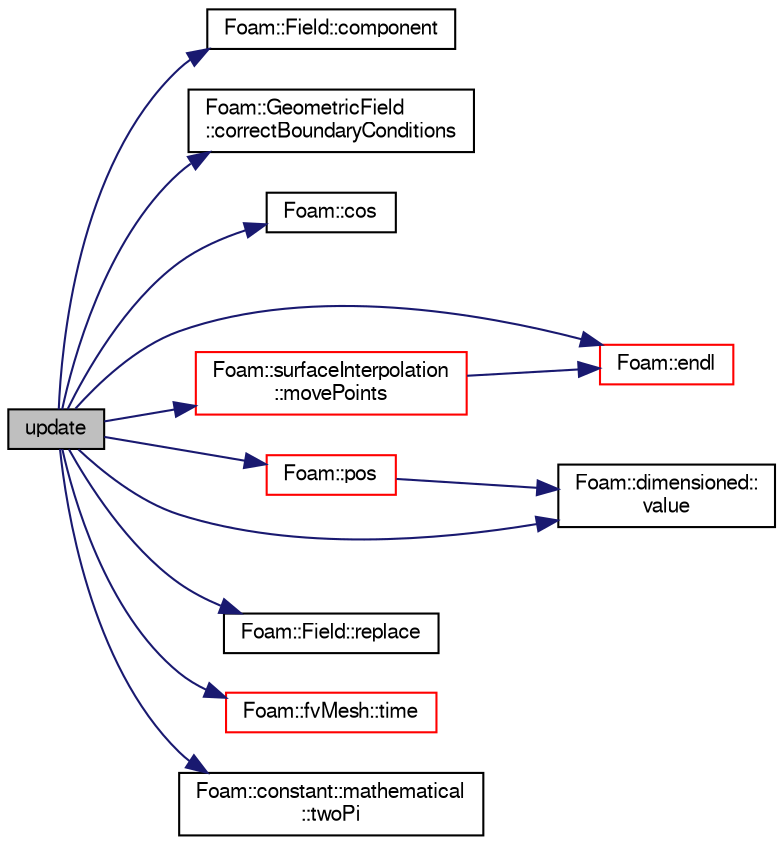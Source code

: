 digraph "update"
{
  bgcolor="transparent";
  edge [fontname="FreeSans",fontsize="10",labelfontname="FreeSans",labelfontsize="10"];
  node [fontname="FreeSans",fontsize="10",shape=record];
  rankdir="LR";
  Node8 [label="update",height=0.2,width=0.4,color="black", fillcolor="grey75", style="filled", fontcolor="black"];
  Node8 -> Node9 [color="midnightblue",fontsize="10",style="solid",fontname="FreeSans"];
  Node9 [label="Foam::Field::component",height=0.2,width=0.4,color="black",URL="$a26466.html#aef03a3d86f5e52bd0f5fd130cb44a20e",tooltip="Return a component field of the field. "];
  Node8 -> Node10 [color="midnightblue",fontsize="10",style="solid",fontname="FreeSans"];
  Node10 [label="Foam::GeometricField\l::correctBoundaryConditions",height=0.2,width=0.4,color="black",URL="$a22434.html#acaf6878ef900e593c4b20812f1b567d6",tooltip="Correct boundary field. "];
  Node8 -> Node11 [color="midnightblue",fontsize="10",style="solid",fontname="FreeSans"];
  Node11 [label="Foam::cos",height=0.2,width=0.4,color="black",URL="$a21124.html#aebb41a148f7cf44b63e12f69e487e49f"];
  Node8 -> Node12 [color="midnightblue",fontsize="10",style="solid",fontname="FreeSans"];
  Node12 [label="Foam::endl",height=0.2,width=0.4,color="red",URL="$a21124.html#a2db8fe02a0d3909e9351bb4275b23ce4",tooltip="Add newline and flush stream. "];
  Node8 -> Node14 [color="midnightblue",fontsize="10",style="solid",fontname="FreeSans"];
  Node14 [label="Foam::surfaceInterpolation\l::movePoints",height=0.2,width=0.4,color="red",URL="$a23274.html#a049fe0a86e2c86b4c0bb5fe02583bea4",tooltip="Do what is neccessary if the mesh has moved. "];
  Node14 -> Node12 [color="midnightblue",fontsize="10",style="solid",fontname="FreeSans"];
  Node8 -> Node314 [color="midnightblue",fontsize="10",style="solid",fontname="FreeSans"];
  Node314 [label="Foam::pos",height=0.2,width=0.4,color="red",URL="$a21124.html#a09a190b59f3d01b258bca0fa964a6212"];
  Node314 -> Node130 [color="midnightblue",fontsize="10",style="solid",fontname="FreeSans"];
  Node130 [label="Foam::dimensioned::\lvalue",height=0.2,width=0.4,color="black",URL="$a26366.html#a7948200a26c85fc3a83ffa510a91d668",tooltip="Return const reference to value. "];
  Node8 -> Node315 [color="midnightblue",fontsize="10",style="solid",fontname="FreeSans"];
  Node315 [label="Foam::Field::replace",height=0.2,width=0.4,color="black",URL="$a26466.html#a815e9bf6122726b1d13b4baf30bbad04",tooltip="Replace a component field of the field. "];
  Node8 -> Node25 [color="midnightblue",fontsize="10",style="solid",fontname="FreeSans"];
  Node25 [label="Foam::fvMesh::time",height=0.2,width=0.4,color="red",URL="$a22766.html#a0d94096809fe3376b29a2a29ca11bb18",tooltip="Return the top-level database. "];
  Node8 -> Node316 [color="midnightblue",fontsize="10",style="solid",fontname="FreeSans"];
  Node316 [label="Foam::constant::mathematical\l::twoPi",height=0.2,width=0.4,color="black",URL="$a21162.html#a7574b446d33e802339e1708574670c00"];
  Node8 -> Node130 [color="midnightblue",fontsize="10",style="solid",fontname="FreeSans"];
}
